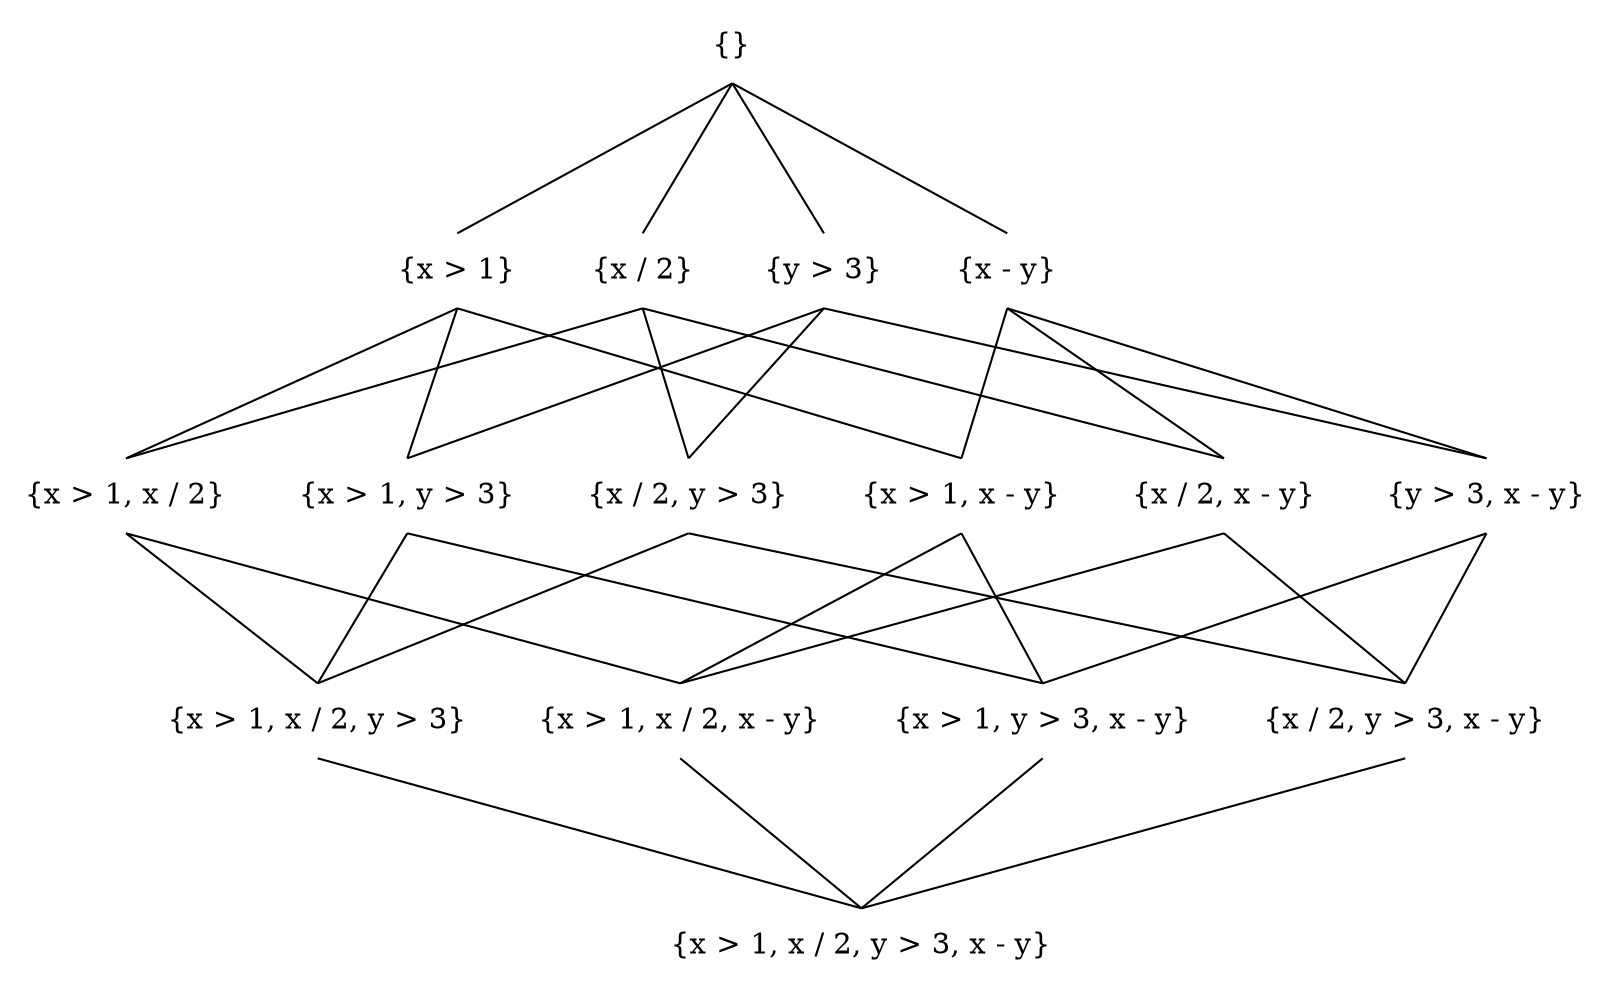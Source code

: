 graph name {
	graph [ranksep=1, splines=line];
	node [shape="none"];
		
	root [label="{}"];

	e1 [label="{x > 1}"];
	e2 [label="{x / 2}"];
	e3 [label="{y > 3}"];
	e4 [label="{x - y}"];

	e1e2 [label="{x > 1, x / 2}"];
	e1e3 [label="{x > 1, y > 3}"];
	e1e4 [label="{x > 1, x - y}"];
	e2e3 [label="{x / 2, y > 3}"];
	e2e4 [label="{x / 2, x - y}"];
	e3e4 [label="{y > 3, x - y}"];

	e1e2e3 [label="{x > 1, x / 2, y > 3}"];
	e1e2e4 [label="{x > 1, x / 2, x - y}"];
	e1e3e4 [label="{x > 1, y > 3, x - y}"];
	e2e3e4 [label="{x / 2, y > 3, x - y}"];

	e1e2e3e4 [label="{x > 1, x / 2, y > 3, x - y}"];


	root:s -- e1:n, e2:n, e3:n, e4:n;
	e1:s -- e1e2:n, e1e3:n, e1e4:n;
	e2:s -- e1e2:n, e2e3:n, e2e4:n;
	e3:s -- e1e3:n, e2e3:n, e3e4:n;
	e4:s -- e1e4:n, e2e4:n, e3e4:n;
	e1e2:s -- e1e2e3:n, e1e2e4:n;
	e1e3:s -- e1e2e3:n, e1e3e4:n;
	e1e4:s -- e1e2e4:n, e1e3e4:n;
	e2e3:s -- e1e2e3:n, e2e3e4:n;
	e2e4:s -- e1e2e4:n, e2e3e4:n;
	e3e4:s -- e1e3e4:n, e2e3e4:n;
	e1e2e3:s -- e1e2e3e4:n;
	e1e2e4:s -- e1e2e3e4:n;
	e1e3e4:s -- e1e2e3e4:n;
	e2e3e4:s -- e1e2e3e4:n;	
	}